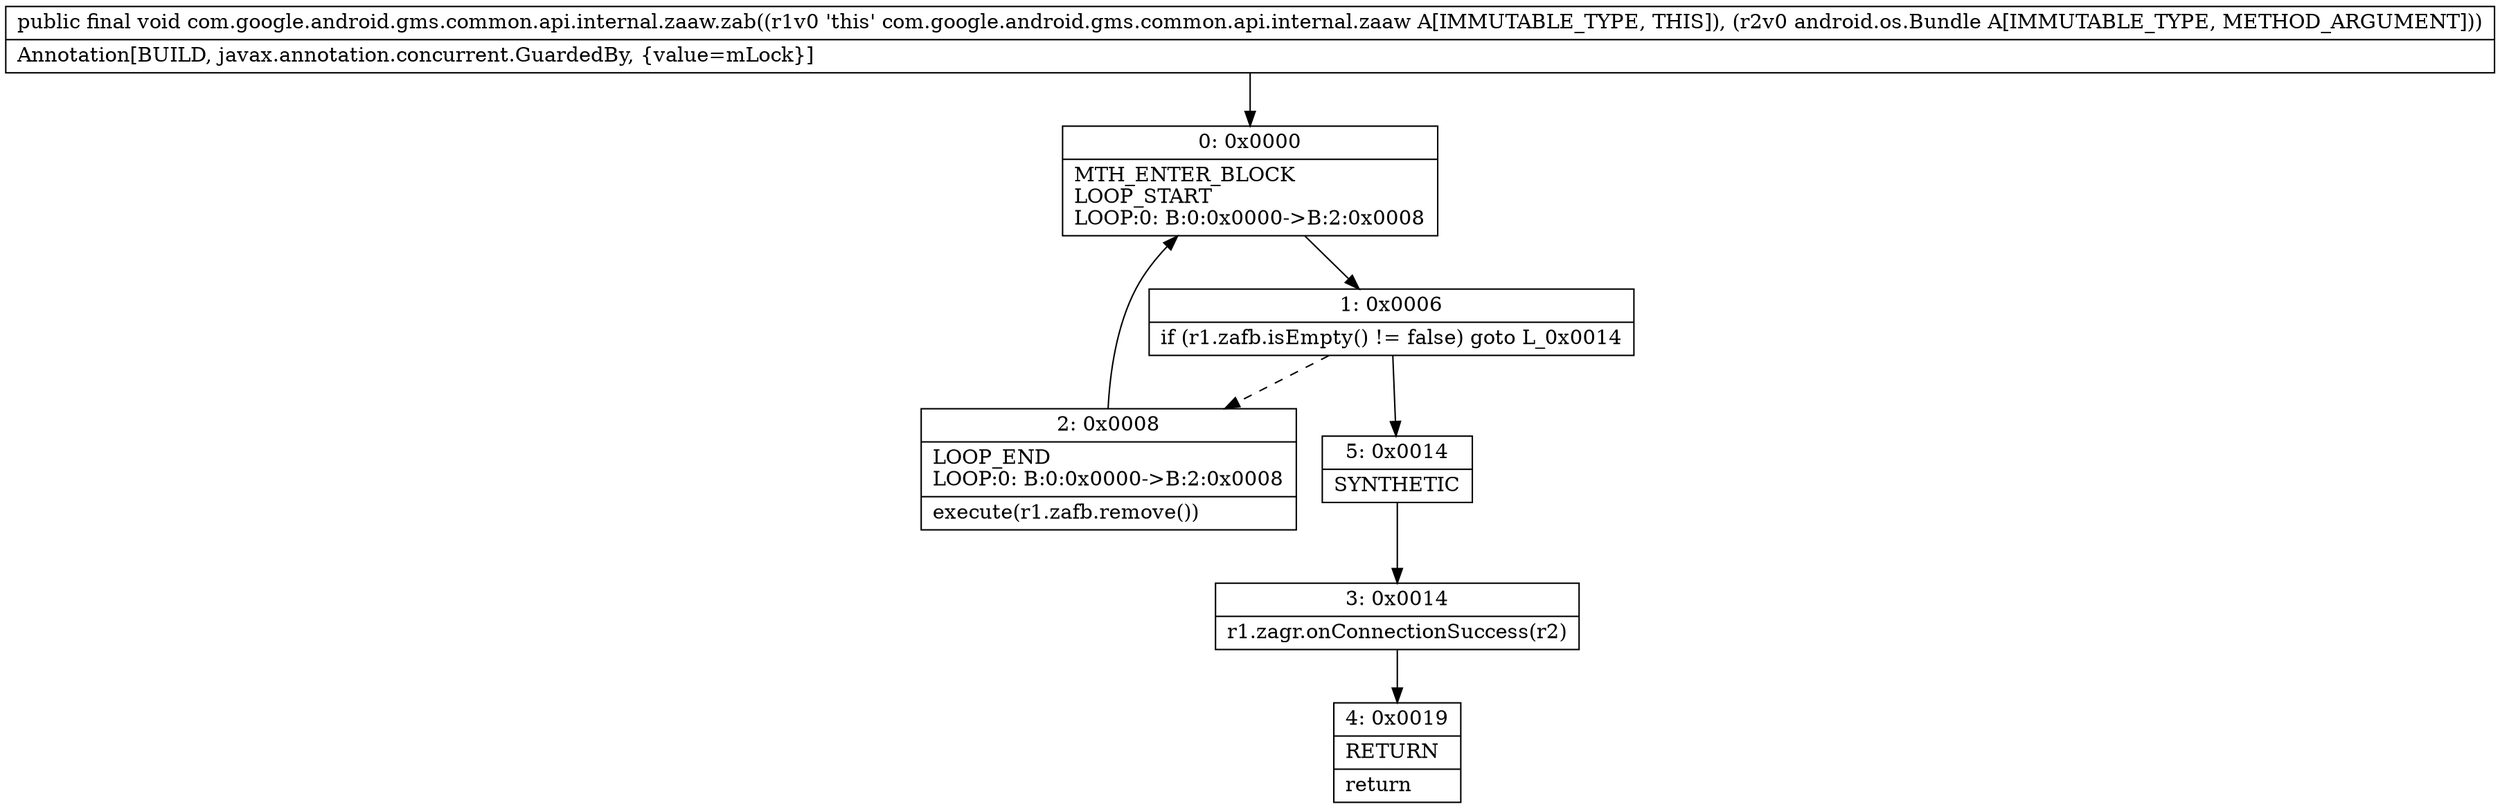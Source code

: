 digraph "CFG forcom.google.android.gms.common.api.internal.zaaw.zab(Landroid\/os\/Bundle;)V" {
Node_0 [shape=record,label="{0\:\ 0x0000|MTH_ENTER_BLOCK\lLOOP_START\lLOOP:0: B:0:0x0000\-\>B:2:0x0008\l}"];
Node_1 [shape=record,label="{1\:\ 0x0006|if (r1.zafb.isEmpty() != false) goto L_0x0014\l}"];
Node_2 [shape=record,label="{2\:\ 0x0008|LOOP_END\lLOOP:0: B:0:0x0000\-\>B:2:0x0008\l|execute(r1.zafb.remove())\l}"];
Node_3 [shape=record,label="{3\:\ 0x0014|r1.zagr.onConnectionSuccess(r2)\l}"];
Node_4 [shape=record,label="{4\:\ 0x0019|RETURN\l|return\l}"];
Node_5 [shape=record,label="{5\:\ 0x0014|SYNTHETIC\l}"];
MethodNode[shape=record,label="{public final void com.google.android.gms.common.api.internal.zaaw.zab((r1v0 'this' com.google.android.gms.common.api.internal.zaaw A[IMMUTABLE_TYPE, THIS]), (r2v0 android.os.Bundle A[IMMUTABLE_TYPE, METHOD_ARGUMENT]))  | Annotation[BUILD, javax.annotation.concurrent.GuardedBy, \{value=mLock\}]\l}"];
MethodNode -> Node_0;
Node_0 -> Node_1;
Node_1 -> Node_2[style=dashed];
Node_1 -> Node_5;
Node_2 -> Node_0;
Node_3 -> Node_4;
Node_5 -> Node_3;
}

